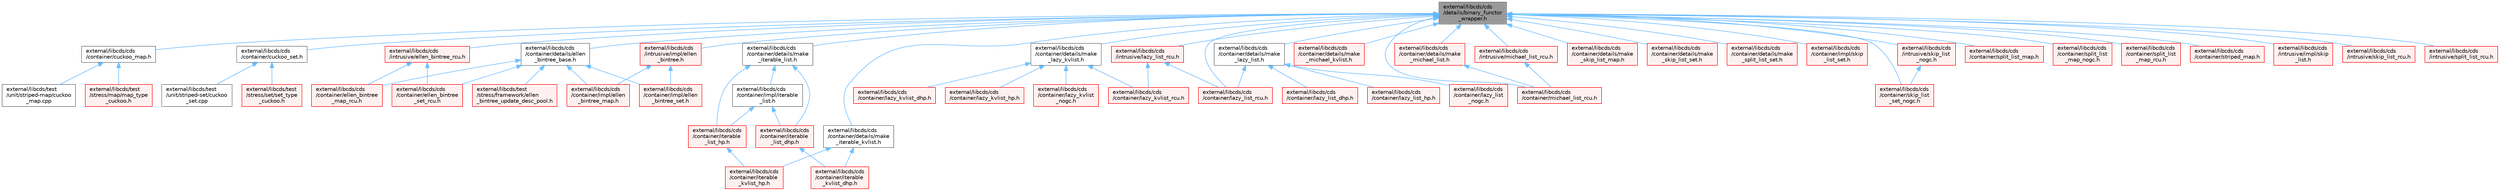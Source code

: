 digraph "external/libcds/cds/details/binary_functor_wrapper.h"
{
 // LATEX_PDF_SIZE
  bgcolor="transparent";
  edge [fontname=Helvetica,fontsize=10,labelfontname=Helvetica,labelfontsize=10];
  node [fontname=Helvetica,fontsize=10,shape=box,height=0.2,width=0.4];
  Node1 [id="Node000001",label="external/libcds/cds\l/details/binary_functor\l_wrapper.h",height=0.2,width=0.4,color="gray40", fillcolor="grey60", style="filled", fontcolor="black",tooltip=" "];
  Node1 -> Node2 [id="edge1_Node000001_Node000002",dir="back",color="steelblue1",style="solid",tooltip=" "];
  Node2 [id="Node000002",label="external/libcds/cds\l/container/cuckoo_map.h",height=0.2,width=0.4,color="grey40", fillcolor="white", style="filled",URL="$cuckoo__map_8h.html",tooltip=" "];
  Node2 -> Node3 [id="edge2_Node000002_Node000003",dir="back",color="steelblue1",style="solid",tooltip=" "];
  Node3 [id="Node000003",label="external/libcds/test\l/stress/map/map_type\l_cuckoo.h",height=0.2,width=0.4,color="red", fillcolor="#FFF0F0", style="filled",URL="$map__type__cuckoo_8h.html",tooltip=" "];
  Node2 -> Node11 [id="edge3_Node000002_Node000011",dir="back",color="steelblue1",style="solid",tooltip=" "];
  Node11 [id="Node000011",label="external/libcds/test\l/unit/striped-map/cuckoo\l_map.cpp",height=0.2,width=0.4,color="grey40", fillcolor="white", style="filled",URL="$cuckoo__map_8cpp.html",tooltip=" "];
  Node1 -> Node12 [id="edge4_Node000001_Node000012",dir="back",color="steelblue1",style="solid",tooltip=" "];
  Node12 [id="Node000012",label="external/libcds/cds\l/container/cuckoo_set.h",height=0.2,width=0.4,color="grey40", fillcolor="white", style="filled",URL="$container_2cuckoo__set_8h.html",tooltip=" "];
  Node12 -> Node13 [id="edge5_Node000012_Node000013",dir="back",color="steelblue1",style="solid",tooltip=" "];
  Node13 [id="Node000013",label="external/libcds/test\l/stress/set/set_type\l_cuckoo.h",height=0.2,width=0.4,color="red", fillcolor="#FFF0F0", style="filled",URL="$set__type__cuckoo_8h.html",tooltip=" "];
  Node12 -> Node19 [id="edge6_Node000012_Node000019",dir="back",color="steelblue1",style="solid",tooltip=" "];
  Node19 [id="Node000019",label="external/libcds/test\l/unit/striped-set/cuckoo\l_set.cpp",height=0.2,width=0.4,color="grey40", fillcolor="white", style="filled",URL="$cuckoo__set_8cpp.html",tooltip=" "];
  Node1 -> Node20 [id="edge7_Node000001_Node000020",dir="back",color="steelblue1",style="solid",tooltip=" "];
  Node20 [id="Node000020",label="external/libcds/cds\l/container/details/ellen\l_bintree_base.h",height=0.2,width=0.4,color="grey40", fillcolor="white", style="filled",URL="$container_2details_2ellen__bintree__base_8h.html",tooltip=" "];
  Node20 -> Node21 [id="edge8_Node000020_Node000021",dir="back",color="steelblue1",style="solid",tooltip=" "];
  Node21 [id="Node000021",label="external/libcds/cds\l/container/ellen_bintree\l_map_rcu.h",height=0.2,width=0.4,color="red", fillcolor="#FFF0F0", style="filled",URL="$ellen__bintree__map__rcu_8h.html",tooltip=" "];
  Node20 -> Node36 [id="edge9_Node000020_Node000036",dir="back",color="steelblue1",style="solid",tooltip=" "];
  Node36 [id="Node000036",label="external/libcds/cds\l/container/ellen_bintree\l_set_rcu.h",height=0.2,width=0.4,color="red", fillcolor="#FFF0F0", style="filled",URL="$ellen__bintree__set__rcu_8h.html",tooltip=" "];
  Node20 -> Node52 [id="edge10_Node000020_Node000052",dir="back",color="steelblue1",style="solid",tooltip=" "];
  Node52 [id="Node000052",label="external/libcds/cds\l/container/impl/ellen\l_bintree_map.h",height=0.2,width=0.4,color="red", fillcolor="#FFF0F0", style="filled",URL="$ellen__bintree__map_8h.html",tooltip=" "];
  Node20 -> Node57 [id="edge11_Node000020_Node000057",dir="back",color="steelblue1",style="solid",tooltip=" "];
  Node57 [id="Node000057",label="external/libcds/cds\l/container/impl/ellen\l_bintree_set.h",height=0.2,width=0.4,color="red", fillcolor="#FFF0F0", style="filled",URL="$ellen__bintree__set_8h.html",tooltip=" "];
  Node20 -> Node63 [id="edge12_Node000020_Node000063",dir="back",color="steelblue1",style="solid",tooltip=" "];
  Node63 [id="Node000063",label="external/libcds/test\l/stress/framework/ellen\l_bintree_update_desc_pool.h",height=0.2,width=0.4,color="red", fillcolor="#FFF0F0", style="filled",URL="$ellen__bintree__update__desc__pool_8h.html",tooltip=" "];
  Node1 -> Node65 [id="edge13_Node000001_Node000065",dir="back",color="steelblue1",style="solid",tooltip=" "];
  Node65 [id="Node000065",label="external/libcds/cds\l/container/details/make\l_iterable_kvlist.h",height=0.2,width=0.4,color="grey40", fillcolor="white", style="filled",URL="$make__iterable__kvlist_8h.html",tooltip=" "];
  Node65 -> Node66 [id="edge14_Node000065_Node000066",dir="back",color="steelblue1",style="solid",tooltip=" "];
  Node66 [id="Node000066",label="external/libcds/cds\l/container/iterable\l_kvlist_dhp.h",height=0.2,width=0.4,color="red", fillcolor="#FFF0F0", style="filled",URL="$iterable__kvlist__dhp_8h.html",tooltip=" "];
  Node65 -> Node90 [id="edge15_Node000065_Node000090",dir="back",color="steelblue1",style="solid",tooltip=" "];
  Node90 [id="Node000090",label="external/libcds/cds\l/container/iterable\l_kvlist_hp.h",height=0.2,width=0.4,color="red", fillcolor="#FFF0F0", style="filled",URL="$iterable__kvlist__hp_8h.html",tooltip=" "];
  Node1 -> Node93 [id="edge16_Node000001_Node000093",dir="back",color="steelblue1",style="solid",tooltip=" "];
  Node93 [id="Node000093",label="external/libcds/cds\l/container/details/make\l_iterable_list.h",height=0.2,width=0.4,color="grey40", fillcolor="white", style="filled",URL="$make__iterable__list_8h.html",tooltip=" "];
  Node93 -> Node94 [id="edge17_Node000093_Node000094",dir="back",color="steelblue1",style="solid",tooltip=" "];
  Node94 [id="Node000094",label="external/libcds/cds\l/container/impl/iterable\l_list.h",height=0.2,width=0.4,color="grey40", fillcolor="white", style="filled",URL="$container_2impl_2iterable__list_8h.html",tooltip=" "];
  Node94 -> Node95 [id="edge18_Node000094_Node000095",dir="back",color="steelblue1",style="solid",tooltip=" "];
  Node95 [id="Node000095",label="external/libcds/cds\l/container/iterable\l_list_dhp.h",height=0.2,width=0.4,color="red", fillcolor="#FFF0F0", style="filled",URL="$container_2iterable__list__dhp_8h.html",tooltip=" "];
  Node95 -> Node66 [id="edge19_Node000095_Node000066",dir="back",color="steelblue1",style="solid",tooltip=" "];
  Node94 -> Node119 [id="edge20_Node000094_Node000119",dir="back",color="steelblue1",style="solid",tooltip=" "];
  Node119 [id="Node000119",label="external/libcds/cds\l/container/iterable\l_list_hp.h",height=0.2,width=0.4,color="red", fillcolor="#FFF0F0", style="filled",URL="$container_2iterable__list__hp_8h.html",tooltip=" "];
  Node119 -> Node90 [id="edge21_Node000119_Node000090",dir="back",color="steelblue1",style="solid",tooltip=" "];
  Node93 -> Node95 [id="edge22_Node000093_Node000095",dir="back",color="steelblue1",style="solid",tooltip=" "];
  Node93 -> Node119 [id="edge23_Node000093_Node000119",dir="back",color="steelblue1",style="solid",tooltip=" "];
  Node1 -> Node124 [id="edge24_Node000001_Node000124",dir="back",color="steelblue1",style="solid",tooltip=" "];
  Node124 [id="Node000124",label="external/libcds/cds\l/container/details/make\l_lazy_kvlist.h",height=0.2,width=0.4,color="grey40", fillcolor="white", style="filled",URL="$make__lazy__kvlist_8h.html",tooltip=" "];
  Node124 -> Node125 [id="edge25_Node000124_Node000125",dir="back",color="steelblue1",style="solid",tooltip=" "];
  Node125 [id="Node000125",label="external/libcds/cds\l/container/lazy_kvlist_dhp.h",height=0.2,width=0.4,color="red", fillcolor="#FFF0F0", style="filled",URL="$lazy__kvlist__dhp_8h.html",tooltip=" "];
  Node124 -> Node129 [id="edge26_Node000124_Node000129",dir="back",color="steelblue1",style="solid",tooltip=" "];
  Node129 [id="Node000129",label="external/libcds/cds\l/container/lazy_kvlist_hp.h",height=0.2,width=0.4,color="red", fillcolor="#FFF0F0", style="filled",URL="$lazy__kvlist__hp_8h.html",tooltip=" "];
  Node124 -> Node132 [id="edge27_Node000124_Node000132",dir="back",color="steelblue1",style="solid",tooltip=" "];
  Node132 [id="Node000132",label="external/libcds/cds\l/container/lazy_kvlist\l_nogc.h",height=0.2,width=0.4,color="red", fillcolor="#FFF0F0", style="filled",URL="$lazy__kvlist__nogc_8h.html",tooltip=" "];
  Node124 -> Node135 [id="edge28_Node000124_Node000135",dir="back",color="steelblue1",style="solid",tooltip=" "];
  Node135 [id="Node000135",label="external/libcds/cds\l/container/lazy_kvlist_rcu.h",height=0.2,width=0.4,color="red", fillcolor="#FFF0F0", style="filled",URL="$lazy__kvlist__rcu_8h.html",tooltip=" "];
  Node1 -> Node144 [id="edge29_Node000001_Node000144",dir="back",color="steelblue1",style="solid",tooltip=" "];
  Node144 [id="Node000144",label="external/libcds/cds\l/container/details/make\l_lazy_list.h",height=0.2,width=0.4,color="grey40", fillcolor="white", style="filled",URL="$make__lazy__list_8h.html",tooltip=" "];
  Node144 -> Node145 [id="edge30_Node000144_Node000145",dir="back",color="steelblue1",style="solid",tooltip=" "];
  Node145 [id="Node000145",label="external/libcds/cds\l/container/lazy_list_dhp.h",height=0.2,width=0.4,color="red", fillcolor="#FFF0F0", style="filled",URL="$container_2lazy__list__dhp_8h.html",tooltip=" "];
  Node144 -> Node151 [id="edge31_Node000144_Node000151",dir="back",color="steelblue1",style="solid",tooltip=" "];
  Node151 [id="Node000151",label="external/libcds/cds\l/container/lazy_list_hp.h",height=0.2,width=0.4,color="red", fillcolor="#FFF0F0", style="filled",URL="$container_2lazy__list__hp_8h.html",tooltip=" "];
  Node144 -> Node156 [id="edge32_Node000144_Node000156",dir="back",color="steelblue1",style="solid",tooltip=" "];
  Node156 [id="Node000156",label="external/libcds/cds\l/container/lazy_list\l_nogc.h",height=0.2,width=0.4,color="red", fillcolor="#FFF0F0", style="filled",URL="$container_2lazy__list__nogc_8h.html",tooltip=" "];
  Node144 -> Node161 [id="edge33_Node000144_Node000161",dir="back",color="steelblue1",style="solid",tooltip=" "];
  Node161 [id="Node000161",label="external/libcds/cds\l/container/lazy_list_rcu.h",height=0.2,width=0.4,color="red", fillcolor="#FFF0F0", style="filled",URL="$container_2lazy__list__rcu_8h.html",tooltip=" "];
  Node1 -> Node178 [id="edge34_Node000001_Node000178",dir="back",color="steelblue1",style="solid",tooltip=" "];
  Node178 [id="Node000178",label="external/libcds/cds\l/container/details/make\l_michael_kvlist.h",height=0.2,width=0.4,color="red", fillcolor="#FFF0F0", style="filled",URL="$make__michael__kvlist_8h.html",tooltip=" "];
  Node1 -> Node198 [id="edge35_Node000001_Node000198",dir="back",color="steelblue1",style="solid",tooltip=" "];
  Node198 [id="Node000198",label="external/libcds/cds\l/container/details/make\l_michael_list.h",height=0.2,width=0.4,color="red", fillcolor="#FFF0F0", style="filled",URL="$make__michael__list_8h.html",tooltip=" "];
  Node198 -> Node215 [id="edge36_Node000198_Node000215",dir="back",color="steelblue1",style="solid",tooltip=" "];
  Node215 [id="Node000215",label="external/libcds/cds\l/container/michael_list_rcu.h",height=0.2,width=0.4,color="red", fillcolor="#FFF0F0", style="filled",URL="$container_2michael__list__rcu_8h.html",tooltip=" "];
  Node1 -> Node232 [id="edge37_Node000001_Node000232",dir="back",color="steelblue1",style="solid",tooltip=" "];
  Node232 [id="Node000232",label="external/libcds/cds\l/container/details/make\l_skip_list_map.h",height=0.2,width=0.4,color="red", fillcolor="#FFF0F0", style="filled",URL="$make__skip__list__map_8h.html",tooltip=" "];
  Node1 -> Node252 [id="edge38_Node000001_Node000252",dir="back",color="steelblue1",style="solid",tooltip=" "];
  Node252 [id="Node000252",label="external/libcds/cds\l/container/details/make\l_skip_list_set.h",height=0.2,width=0.4,color="red", fillcolor="#FFF0F0", style="filled",URL="$make__skip__list__set_8h.html",tooltip=" "];
  Node1 -> Node269 [id="edge39_Node000001_Node000269",dir="back",color="steelblue1",style="solid",tooltip=" "];
  Node269 [id="Node000269",label="external/libcds/cds\l/container/details/make\l_split_list_set.h",height=0.2,width=0.4,color="red", fillcolor="#FFF0F0", style="filled",URL="$make__split__list__set_8h.html",tooltip=" "];
  Node1 -> Node276 [id="edge40_Node000001_Node000276",dir="back",color="steelblue1",style="solid",tooltip=" "];
  Node276 [id="Node000276",label="external/libcds/cds\l/container/impl/skip\l_list_set.h",height=0.2,width=0.4,color="red", fillcolor="#FFF0F0", style="filled",URL="$skip__list__set_8h.html",tooltip=" "];
  Node1 -> Node161 [id="edge41_Node000001_Node000161",dir="back",color="steelblue1",style="solid",tooltip=" "];
  Node1 -> Node215 [id="edge42_Node000001_Node000215",dir="back",color="steelblue1",style="solid",tooltip=" "];
  Node1 -> Node277 [id="edge43_Node000001_Node000277",dir="back",color="steelblue1",style="solid",tooltip=" "];
  Node277 [id="Node000277",label="external/libcds/cds\l/container/skip_list\l_set_nogc.h",height=0.2,width=0.4,color="red", fillcolor="#FFF0F0", style="filled",URL="$skip__list__set__nogc_8h.html",tooltip=" "];
  Node1 -> Node271 [id="edge44_Node000001_Node000271",dir="back",color="steelblue1",style="solid",tooltip=" "];
  Node271 [id="Node000271",label="external/libcds/cds\l/container/split_list_map.h",height=0.2,width=0.4,color="red", fillcolor="#FFF0F0", style="filled",URL="$split__list__map_8h.html",tooltip=" "];
  Node1 -> Node273 [id="edge45_Node000001_Node000273",dir="back",color="steelblue1",style="solid",tooltip=" "];
  Node273 [id="Node000273",label="external/libcds/cds\l/container/split_list\l_map_nogc.h",height=0.2,width=0.4,color="red", fillcolor="#FFF0F0", style="filled",URL="$split__list__map__nogc_8h.html",tooltip=" "];
  Node1 -> Node275 [id="edge46_Node000001_Node000275",dir="back",color="steelblue1",style="solid",tooltip=" "];
  Node275 [id="Node000275",label="external/libcds/cds\l/container/split_list\l_map_rcu.h",height=0.2,width=0.4,color="red", fillcolor="#FFF0F0", style="filled",URL="$split__list__map__rcu_8h.html",tooltip=" "];
  Node1 -> Node281 [id="edge47_Node000001_Node000281",dir="back",color="steelblue1",style="solid",tooltip=" "];
  Node281 [id="Node000281",label="external/libcds/cds\l/container/striped_map.h",height=0.2,width=0.4,color="red", fillcolor="#FFF0F0", style="filled",URL="$striped__map_8h.html",tooltip=" "];
  Node1 -> Node292 [id="edge48_Node000001_Node000292",dir="back",color="steelblue1",style="solid",tooltip=" "];
  Node292 [id="Node000292",label="external/libcds/cds\l/intrusive/ellen_bintree_rcu.h",height=0.2,width=0.4,color="red", fillcolor="#FFF0F0", style="filled",URL="$ellen__bintree__rcu_8h.html",tooltip=" "];
  Node292 -> Node21 [id="edge49_Node000292_Node000021",dir="back",color="steelblue1",style="solid",tooltip=" "];
  Node292 -> Node36 [id="edge50_Node000292_Node000036",dir="back",color="steelblue1",style="solid",tooltip=" "];
  Node1 -> Node297 [id="edge51_Node000001_Node000297",dir="back",color="steelblue1",style="solid",tooltip=" "];
  Node297 [id="Node000297",label="external/libcds/cds\l/intrusive/impl/ellen\l_bintree.h",height=0.2,width=0.4,color="red", fillcolor="#FFF0F0", style="filled",URL="$ellen__bintree_8h.html",tooltip=" "];
  Node297 -> Node52 [id="edge52_Node000297_Node000052",dir="back",color="steelblue1",style="solid",tooltip=" "];
  Node297 -> Node57 [id="edge53_Node000297_Node000057",dir="back",color="steelblue1",style="solid",tooltip=" "];
  Node1 -> Node302 [id="edge54_Node000001_Node000302",dir="back",color="steelblue1",style="solid",tooltip=" "];
  Node302 [id="Node000302",label="external/libcds/cds\l/intrusive/impl/skip\l_list.h",height=0.2,width=0.4,color="red", fillcolor="#FFF0F0", style="filled",URL="$skip__list_8h.html",tooltip=" "];
  Node1 -> Node307 [id="edge55_Node000001_Node000307",dir="back",color="steelblue1",style="solid",tooltip=" "];
  Node307 [id="Node000307",label="external/libcds/cds\l/intrusive/lazy_list_rcu.h",height=0.2,width=0.4,color="red", fillcolor="#FFF0F0", style="filled",URL="$intrusive_2lazy__list__rcu_8h.html",tooltip=" "];
  Node307 -> Node135 [id="edge56_Node000307_Node000135",dir="back",color="steelblue1",style="solid",tooltip=" "];
  Node307 -> Node161 [id="edge57_Node000307_Node000161",dir="back",color="steelblue1",style="solid",tooltip=" "];
  Node1 -> Node320 [id="edge58_Node000001_Node000320",dir="back",color="steelblue1",style="solid",tooltip=" "];
  Node320 [id="Node000320",label="external/libcds/cds\l/intrusive/michael_list_rcu.h",height=0.2,width=0.4,color="red", fillcolor="#FFF0F0", style="filled",URL="$intrusive_2michael__list__rcu_8h.html",tooltip=" "];
  Node320 -> Node215 [id="edge59_Node000320_Node000215",dir="back",color="steelblue1",style="solid",tooltip=" "];
  Node1 -> Node333 [id="edge60_Node000001_Node000333",dir="back",color="steelblue1",style="solid",tooltip=" "];
  Node333 [id="Node000333",label="external/libcds/cds\l/intrusive/skip_list\l_nogc.h",height=0.2,width=0.4,color="red", fillcolor="#FFF0F0", style="filled",URL="$skip__list__nogc_8h.html",tooltip=" "];
  Node333 -> Node277 [id="edge61_Node000333_Node000277",dir="back",color="steelblue1",style="solid",tooltip=" "];
  Node1 -> Node335 [id="edge62_Node000001_Node000335",dir="back",color="steelblue1",style="solid",tooltip=" "];
  Node335 [id="Node000335",label="external/libcds/cds\l/intrusive/skip_list_rcu.h",height=0.2,width=0.4,color="red", fillcolor="#FFF0F0", style="filled",URL="$skip__list__rcu_8h.html",tooltip=" "];
  Node1 -> Node340 [id="edge63_Node000001_Node000340",dir="back",color="steelblue1",style="solid",tooltip=" "];
  Node340 [id="Node000340",label="external/libcds/cds\l/intrusive/split_list_rcu.h",height=0.2,width=0.4,color="red", fillcolor="#FFF0F0", style="filled",URL="$split__list__rcu_8h.html",tooltip=" "];
}
